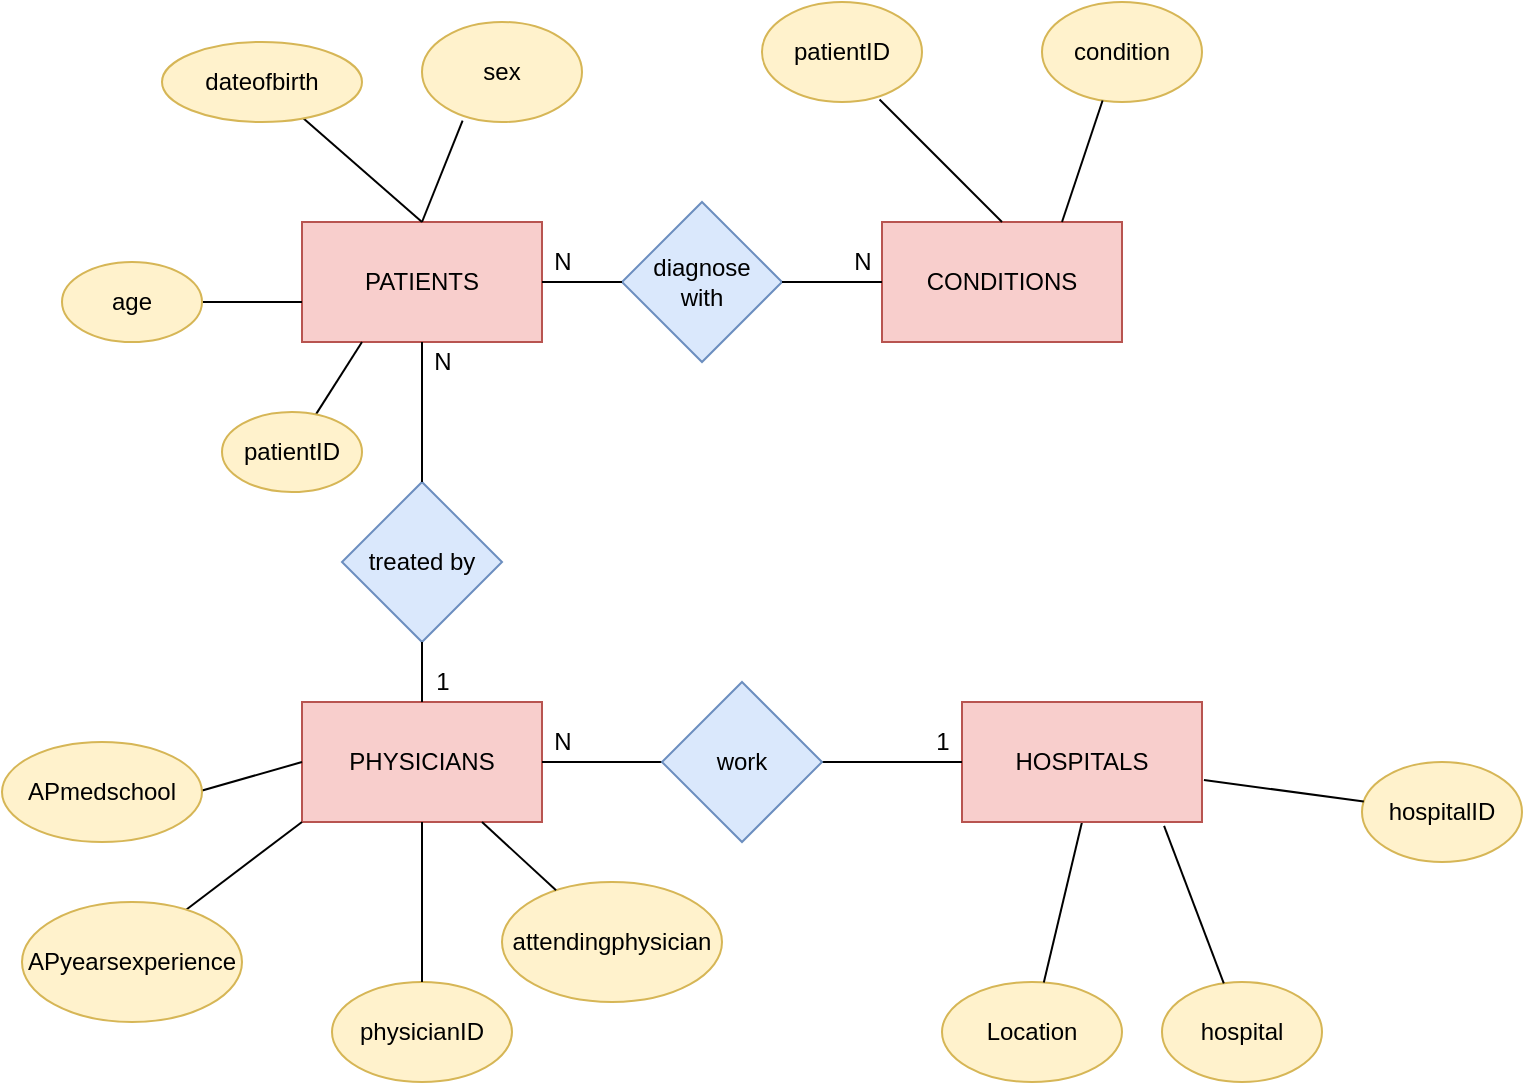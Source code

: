 <mxfile version="14.9.0" type="github">
  <diagram id="X7Q6YW49lTR4hw7XFlN1" name="Page-1">
    <mxGraphModel dx="1426" dy="771" grid="1" gridSize="10" guides="1" tooltips="1" connect="1" arrows="1" fold="1" page="1" pageScale="1" pageWidth="850" pageHeight="1100" math="0" shadow="0">
      <root>
        <mxCell id="0" />
        <mxCell id="1" parent="0" />
        <mxCell id="djsFcJoTKBxSx3UtoQmT-1" value="PATIENTS" style="rounded=0;whiteSpace=wrap;html=1;fillColor=#f8cecc;strokeColor=#b85450;" parent="1" vertex="1">
          <mxGeometry x="220" y="120" width="120" height="60" as="geometry" />
        </mxCell>
        <mxCell id="djsFcJoTKBxSx3UtoQmT-2" value="diagnose&lt;br&gt;with" style="rhombus;whiteSpace=wrap;html=1;fillColor=#dae8fc;strokeColor=#6c8ebf;" parent="1" vertex="1">
          <mxGeometry x="380" y="110" width="80" height="80" as="geometry" />
        </mxCell>
        <mxCell id="djsFcJoTKBxSx3UtoQmT-3" value="CONDITIONS" style="rounded=0;whiteSpace=wrap;html=1;fillColor=#f8cecc;strokeColor=#b85450;" parent="1" vertex="1">
          <mxGeometry x="510" y="120" width="120" height="60" as="geometry" />
        </mxCell>
        <mxCell id="djsFcJoTKBxSx3UtoQmT-4" value="treated by" style="rhombus;whiteSpace=wrap;html=1;fillColor=#dae8fc;strokeColor=#6c8ebf;" parent="1" vertex="1">
          <mxGeometry x="240" y="250" width="80" height="80" as="geometry" />
        </mxCell>
        <mxCell id="djsFcJoTKBxSx3UtoQmT-5" value="PHYSICIANS" style="rounded=0;whiteSpace=wrap;html=1;fillColor=#f8cecc;strokeColor=#b85450;" parent="1" vertex="1">
          <mxGeometry x="220" y="360" width="120" height="60" as="geometry" />
        </mxCell>
        <mxCell id="djsFcJoTKBxSx3UtoQmT-6" value="" style="endArrow=none;html=1;exitX=1;exitY=0.5;exitDx=0;exitDy=0;entryX=0;entryY=0.5;entryDx=0;entryDy=0;" parent="1" source="djsFcJoTKBxSx3UtoQmT-1" target="djsFcJoTKBxSx3UtoQmT-2" edge="1">
          <mxGeometry width="50" height="50" relative="1" as="geometry">
            <mxPoint x="470" y="289" as="sourcePoint" />
            <mxPoint x="520" y="239" as="targetPoint" />
            <Array as="points" />
          </mxGeometry>
        </mxCell>
        <mxCell id="djsFcJoTKBxSx3UtoQmT-7" value="" style="endArrow=none;html=1;entryX=0;entryY=0.5;entryDx=0;entryDy=0;exitX=1;exitY=0.5;exitDx=0;exitDy=0;" parent="1" source="djsFcJoTKBxSx3UtoQmT-2" target="djsFcJoTKBxSx3UtoQmT-3" edge="1">
          <mxGeometry width="50" height="50" relative="1" as="geometry">
            <mxPoint x="470" y="150" as="sourcePoint" />
            <mxPoint x="390" y="160" as="targetPoint" />
            <Array as="points" />
          </mxGeometry>
        </mxCell>
        <mxCell id="djsFcJoTKBxSx3UtoQmT-8" value="" style="endArrow=none;html=1;" parent="1" source="djsFcJoTKBxSx3UtoQmT-4" edge="1">
          <mxGeometry width="50" height="50" relative="1" as="geometry">
            <mxPoint x="470" y="290" as="sourcePoint" />
            <mxPoint x="280" y="180" as="targetPoint" />
          </mxGeometry>
        </mxCell>
        <mxCell id="djsFcJoTKBxSx3UtoQmT-9" value="" style="endArrow=none;html=1;entryX=0.5;entryY=1;entryDx=0;entryDy=0;exitX=0.5;exitY=0;exitDx=0;exitDy=0;" parent="1" source="djsFcJoTKBxSx3UtoQmT-5" target="djsFcJoTKBxSx3UtoQmT-4" edge="1">
          <mxGeometry width="50" height="50" relative="1" as="geometry">
            <mxPoint x="275" y="360" as="sourcePoint" />
            <mxPoint x="255" y="300" as="targetPoint" />
          </mxGeometry>
        </mxCell>
        <mxCell id="djsFcJoTKBxSx3UtoQmT-10" value="N" style="text;html=1;align=center;verticalAlign=middle;resizable=0;points=[];autosize=1;strokeColor=none;" parent="1" vertex="1">
          <mxGeometry x="340" y="130" width="20" height="20" as="geometry" />
        </mxCell>
        <mxCell id="djsFcJoTKBxSx3UtoQmT-11" value="N" style="text;html=1;align=center;verticalAlign=middle;resizable=0;points=[];autosize=1;strokeColor=none;" parent="1" vertex="1">
          <mxGeometry x="490" y="130" width="20" height="20" as="geometry" />
        </mxCell>
        <mxCell id="djsFcJoTKBxSx3UtoQmT-13" value="1" style="text;html=1;align=center;verticalAlign=middle;resizable=0;points=[];autosize=1;strokeColor=none;" parent="1" vertex="1">
          <mxGeometry x="280" y="340" width="20" height="20" as="geometry" />
        </mxCell>
        <mxCell id="djsFcJoTKBxSx3UtoQmT-14" value="" style="endArrow=none;html=1;exitX=0.25;exitY=1;exitDx=0;exitDy=0;" parent="1" source="djsFcJoTKBxSx3UtoQmT-1" target="djsFcJoTKBxSx3UtoQmT-15" edge="1">
          <mxGeometry width="50" height="50" relative="1" as="geometry">
            <mxPoint x="520" y="240" as="sourcePoint" />
            <mxPoint x="280" y="230" as="targetPoint" />
          </mxGeometry>
        </mxCell>
        <mxCell id="djsFcJoTKBxSx3UtoQmT-15" value="patientID" style="ellipse;whiteSpace=wrap;html=1;fillColor=#fff2cc;strokeColor=#d6b656;" parent="1" vertex="1">
          <mxGeometry x="180" y="215" width="70" height="40" as="geometry" />
        </mxCell>
        <mxCell id="djsFcJoTKBxSx3UtoQmT-18" value="" style="endArrow=none;html=1;exitX=0.5;exitY=0;exitDx=0;exitDy=0;" parent="1" source="djsFcJoTKBxSx3UtoQmT-1" target="djsFcJoTKBxSx3UtoQmT-19" edge="1">
          <mxGeometry width="50" height="50" relative="1" as="geometry">
            <mxPoint x="290" y="190" as="sourcePoint" />
            <mxPoint x="240" y="80" as="targetPoint" />
          </mxGeometry>
        </mxCell>
        <mxCell id="djsFcJoTKBxSx3UtoQmT-19" value="dateofbirth" style="ellipse;whiteSpace=wrap;html=1;fillColor=#fff2cc;strokeColor=#d6b656;" parent="1" vertex="1">
          <mxGeometry x="150" y="30" width="100" height="40" as="geometry" />
        </mxCell>
        <mxCell id="djsFcJoTKBxSx3UtoQmT-20" value="" style="endArrow=none;html=1;exitX=0.5;exitY=0;exitDx=0;exitDy=0;" parent="1" source="djsFcJoTKBxSx3UtoQmT-1" edge="1">
          <mxGeometry width="50" height="50" relative="1" as="geometry">
            <mxPoint x="520" y="240" as="sourcePoint" />
            <mxPoint x="300.299" y="69.254" as="targetPoint" />
          </mxGeometry>
        </mxCell>
        <mxCell id="djsFcJoTKBxSx3UtoQmT-21" value="sex" style="ellipse;whiteSpace=wrap;html=1;fillColor=#fff2cc;strokeColor=#d6b656;" parent="1" vertex="1">
          <mxGeometry x="280" y="20" width="80" height="50" as="geometry" />
        </mxCell>
        <mxCell id="djsFcJoTKBxSx3UtoQmT-24" value="" style="endArrow=none;html=1;entryX=1;entryY=0.5;entryDx=0;entryDy=0;" parent="1" target="djsFcJoTKBxSx3UtoQmT-25" edge="1">
          <mxGeometry width="50" height="50" relative="1" as="geometry">
            <mxPoint x="220" y="160" as="sourcePoint" />
            <mxPoint x="207.545" y="204.702" as="targetPoint" />
            <Array as="points" />
          </mxGeometry>
        </mxCell>
        <mxCell id="djsFcJoTKBxSx3UtoQmT-25" value="age" style="ellipse;whiteSpace=wrap;html=1;fillColor=#fff2cc;strokeColor=#d6b656;" parent="1" vertex="1">
          <mxGeometry x="100" y="140" width="70" height="40" as="geometry" />
        </mxCell>
        <mxCell id="djsFcJoTKBxSx3UtoQmT-26" value="" style="endArrow=none;html=1;entryX=0;entryY=0.5;entryDx=0;entryDy=0;" parent="1" target="djsFcJoTKBxSx3UtoQmT-5" edge="1">
          <mxGeometry width="50" height="50" relative="1" as="geometry">
            <mxPoint x="150" y="410" as="sourcePoint" />
            <mxPoint x="200" y="390" as="targetPoint" />
          </mxGeometry>
        </mxCell>
        <mxCell id="djsFcJoTKBxSx3UtoQmT-27" value="APmedschool" style="ellipse;whiteSpace=wrap;html=1;fillColor=#fff2cc;strokeColor=#d6b656;" parent="1" vertex="1">
          <mxGeometry x="70" y="380" width="100" height="50" as="geometry" />
        </mxCell>
        <mxCell id="djsFcJoTKBxSx3UtoQmT-28" value="" style="endArrow=none;html=1;entryX=0;entryY=1;entryDx=0;entryDy=0;" parent="1" target="djsFcJoTKBxSx3UtoQmT-5" edge="1">
          <mxGeometry width="50" height="50" relative="1" as="geometry">
            <mxPoint x="154" y="470" as="sourcePoint" />
            <mxPoint x="200" y="380" as="targetPoint" />
          </mxGeometry>
        </mxCell>
        <mxCell id="djsFcJoTKBxSx3UtoQmT-29" value="APyearsexperience" style="ellipse;whiteSpace=wrap;html=1;fillColor=#fff2cc;strokeColor=#d6b656;" parent="1" vertex="1">
          <mxGeometry x="80" y="460" width="110" height="60" as="geometry" />
        </mxCell>
        <mxCell id="djsFcJoTKBxSx3UtoQmT-31" value="hospital" style="ellipse;whiteSpace=wrap;html=1;fillColor=#fff2cc;strokeColor=#d6b656;" parent="1" vertex="1">
          <mxGeometry x="650" y="500" width="80" height="50" as="geometry" />
        </mxCell>
        <mxCell id="djsFcJoTKBxSx3UtoQmT-32" value="Location" style="ellipse;whiteSpace=wrap;html=1;fillColor=#fff2cc;strokeColor=#d6b656;" parent="1" vertex="1">
          <mxGeometry x="540" y="500" width="90" height="50" as="geometry" />
        </mxCell>
        <mxCell id="djsFcJoTKBxSx3UtoQmT-33" value="" style="endArrow=none;html=1;entryX=0.5;entryY=1;entryDx=0;entryDy=0;" parent="1" source="djsFcJoTKBxSx3UtoQmT-32" target="KFci6STVu-_XdJz9y55N-5" edge="1">
          <mxGeometry width="50" height="50" relative="1" as="geometry">
            <mxPoint x="170" y="470" as="sourcePoint" />
            <mxPoint x="240" y="440" as="targetPoint" />
          </mxGeometry>
        </mxCell>
        <mxCell id="KFci6STVu-_XdJz9y55N-1" value="condition" style="ellipse;whiteSpace=wrap;html=1;fillColor=#fff2cc;strokeColor=#d6b656;" parent="1" vertex="1">
          <mxGeometry x="590" y="10" width="80" height="50" as="geometry" />
        </mxCell>
        <mxCell id="KFci6STVu-_XdJz9y55N-2" value="patientID" style="ellipse;whiteSpace=wrap;html=1;fillColor=#fff2cc;strokeColor=#d6b656;" parent="1" vertex="1">
          <mxGeometry x="450" y="10" width="80" height="50" as="geometry" />
        </mxCell>
        <mxCell id="KFci6STVu-_XdJz9y55N-3" value="" style="endArrow=none;html=1;exitX=0.75;exitY=0;exitDx=0;exitDy=0;" parent="1" source="djsFcJoTKBxSx3UtoQmT-3" edge="1">
          <mxGeometry width="50" height="50" relative="1" as="geometry">
            <mxPoint x="600" y="110" as="sourcePoint" />
            <mxPoint x="620.299" y="59.254" as="targetPoint" />
          </mxGeometry>
        </mxCell>
        <mxCell id="KFci6STVu-_XdJz9y55N-4" value="" style="endArrow=none;html=1;exitX=0.5;exitY=0;exitDx=0;exitDy=0;" parent="1" source="djsFcJoTKBxSx3UtoQmT-3" edge="1">
          <mxGeometry width="50" height="50" relative="1" as="geometry">
            <mxPoint x="560" y="110" as="sourcePoint" />
            <mxPoint x="508.787" y="58.787" as="targetPoint" />
          </mxGeometry>
        </mxCell>
        <mxCell id="KFci6STVu-_XdJz9y55N-5" value="HOSPITALS" style="rounded=0;whiteSpace=wrap;html=1;fillColor=#f8cecc;strokeColor=#b85450;" parent="1" vertex="1">
          <mxGeometry x="550" y="360" width="120" height="60" as="geometry" />
        </mxCell>
        <mxCell id="KFci6STVu-_XdJz9y55N-6" value="" style="endArrow=none;html=1;entryX=0;entryY=0.5;entryDx=0;entryDy=0;exitX=1;exitY=0.5;exitDx=0;exitDy=0;" parent="1" source="djsFcJoTKBxSx3UtoQmT-5" target="KFci6STVu-_XdJz9y55N-5" edge="1">
          <mxGeometry width="50" height="50" relative="1" as="geometry">
            <mxPoint x="230" y="490" as="sourcePoint" />
            <mxPoint x="260" y="430" as="targetPoint" />
          </mxGeometry>
        </mxCell>
        <mxCell id="KFci6STVu-_XdJz9y55N-7" value="" style="endArrow=none;html=1;entryX=0.842;entryY=1.033;entryDx=0;entryDy=0;entryPerimeter=0;" parent="1" source="djsFcJoTKBxSx3UtoQmT-31" target="KFci6STVu-_XdJz9y55N-5" edge="1">
          <mxGeometry width="50" height="50" relative="1" as="geometry">
            <mxPoint x="510" y="480" as="sourcePoint" />
            <mxPoint x="540" y="420" as="targetPoint" />
          </mxGeometry>
        </mxCell>
        <mxCell id="KFci6STVu-_XdJz9y55N-8" value="hospitalID" style="ellipse;whiteSpace=wrap;html=1;fillColor=#fff2cc;strokeColor=#d6b656;" parent="1" vertex="1">
          <mxGeometry x="750" y="390" width="80" height="50" as="geometry" />
        </mxCell>
        <mxCell id="KFci6STVu-_XdJz9y55N-9" value="" style="endArrow=none;html=1;entryX=1.008;entryY=0.65;entryDx=0;entryDy=0;entryPerimeter=0;" parent="1" target="KFci6STVu-_XdJz9y55N-5" edge="1">
          <mxGeometry width="50" height="50" relative="1" as="geometry">
            <mxPoint x="750.895" y="409.742" as="sourcePoint" />
            <mxPoint x="550" y="430" as="targetPoint" />
          </mxGeometry>
        </mxCell>
        <mxCell id="KFci6STVu-_XdJz9y55N-10" value="physicianID" style="ellipse;whiteSpace=wrap;html=1;fillColor=#fff2cc;strokeColor=#d6b656;" parent="1" vertex="1">
          <mxGeometry x="235" y="500" width="90" height="50" as="geometry" />
        </mxCell>
        <mxCell id="KFci6STVu-_XdJz9y55N-11" value="" style="endArrow=none;html=1;entryX=0.5;entryY=1;entryDx=0;entryDy=0;" parent="1" source="KFci6STVu-_XdJz9y55N-10" target="djsFcJoTKBxSx3UtoQmT-5" edge="1">
          <mxGeometry width="50" height="50" relative="1" as="geometry">
            <mxPoint x="196.82" y="487.322" as="sourcePoint" />
            <mxPoint x="230" y="430" as="targetPoint" />
          </mxGeometry>
        </mxCell>
        <mxCell id="KFci6STVu-_XdJz9y55N-12" value="attendingphysician" style="ellipse;whiteSpace=wrap;html=1;fillColor=#fff2cc;strokeColor=#d6b656;" parent="1" vertex="1">
          <mxGeometry x="320" y="450" width="110" height="60" as="geometry" />
        </mxCell>
        <mxCell id="KFci6STVu-_XdJz9y55N-13" value="" style="endArrow=none;html=1;entryX=0.75;entryY=1;entryDx=0;entryDy=0;" parent="1" source="KFci6STVu-_XdJz9y55N-12" target="djsFcJoTKBxSx3UtoQmT-5" edge="1">
          <mxGeometry width="50" height="50" relative="1" as="geometry">
            <mxPoint x="290" y="510" as="sourcePoint" />
            <mxPoint x="290" y="430" as="targetPoint" />
          </mxGeometry>
        </mxCell>
        <mxCell id="KFci6STVu-_XdJz9y55N-16" value="work" style="rhombus;whiteSpace=wrap;html=1;fillColor=#dae8fc;strokeColor=#6c8ebf;" parent="1" vertex="1">
          <mxGeometry x="400" y="350" width="80" height="80" as="geometry" />
        </mxCell>
        <mxCell id="KFci6STVu-_XdJz9y55N-17" value="N" style="text;html=1;align=center;verticalAlign=middle;resizable=0;points=[];autosize=1;strokeColor=none;" parent="1" vertex="1">
          <mxGeometry x="340" y="370" width="20" height="20" as="geometry" />
        </mxCell>
        <mxCell id="KFci6STVu-_XdJz9y55N-18" value="1" style="text;html=1;align=center;verticalAlign=middle;resizable=0;points=[];autosize=1;strokeColor=none;" parent="1" vertex="1">
          <mxGeometry x="530" y="370" width="20" height="20" as="geometry" />
        </mxCell>
        <mxCell id="KFci6STVu-_XdJz9y55N-19" value="N" style="text;html=1;align=center;verticalAlign=middle;resizable=0;points=[];autosize=1;strokeColor=none;" parent="1" vertex="1">
          <mxGeometry x="280" y="180" width="20" height="20" as="geometry" />
        </mxCell>
      </root>
    </mxGraphModel>
  </diagram>
</mxfile>
